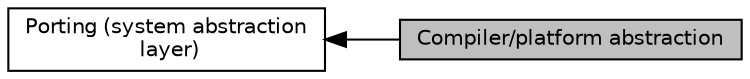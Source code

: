 digraph "Compiler/platform abstraction"
{
  edge [fontname="Helvetica",fontsize="10",labelfontname="Helvetica",labelfontsize="10"];
  node [fontname="Helvetica",fontsize="10",shape=box];
  rankdir=LR;
  Node1 [label="Compiler/platform abstraction",height=0.2,width=0.4,color="black", fillcolor="grey75", style="filled", fontcolor="black",tooltip=" "];
  Node2 [label="Porting (system abstraction\l layer)",height=0.2,width=0.4,color="black", fillcolor="white", style="filled",URL="$group__sys__layer.html",tooltip=" "];
  Node2->Node1 [shape=plaintext, dir="back", style="solid"];
}
